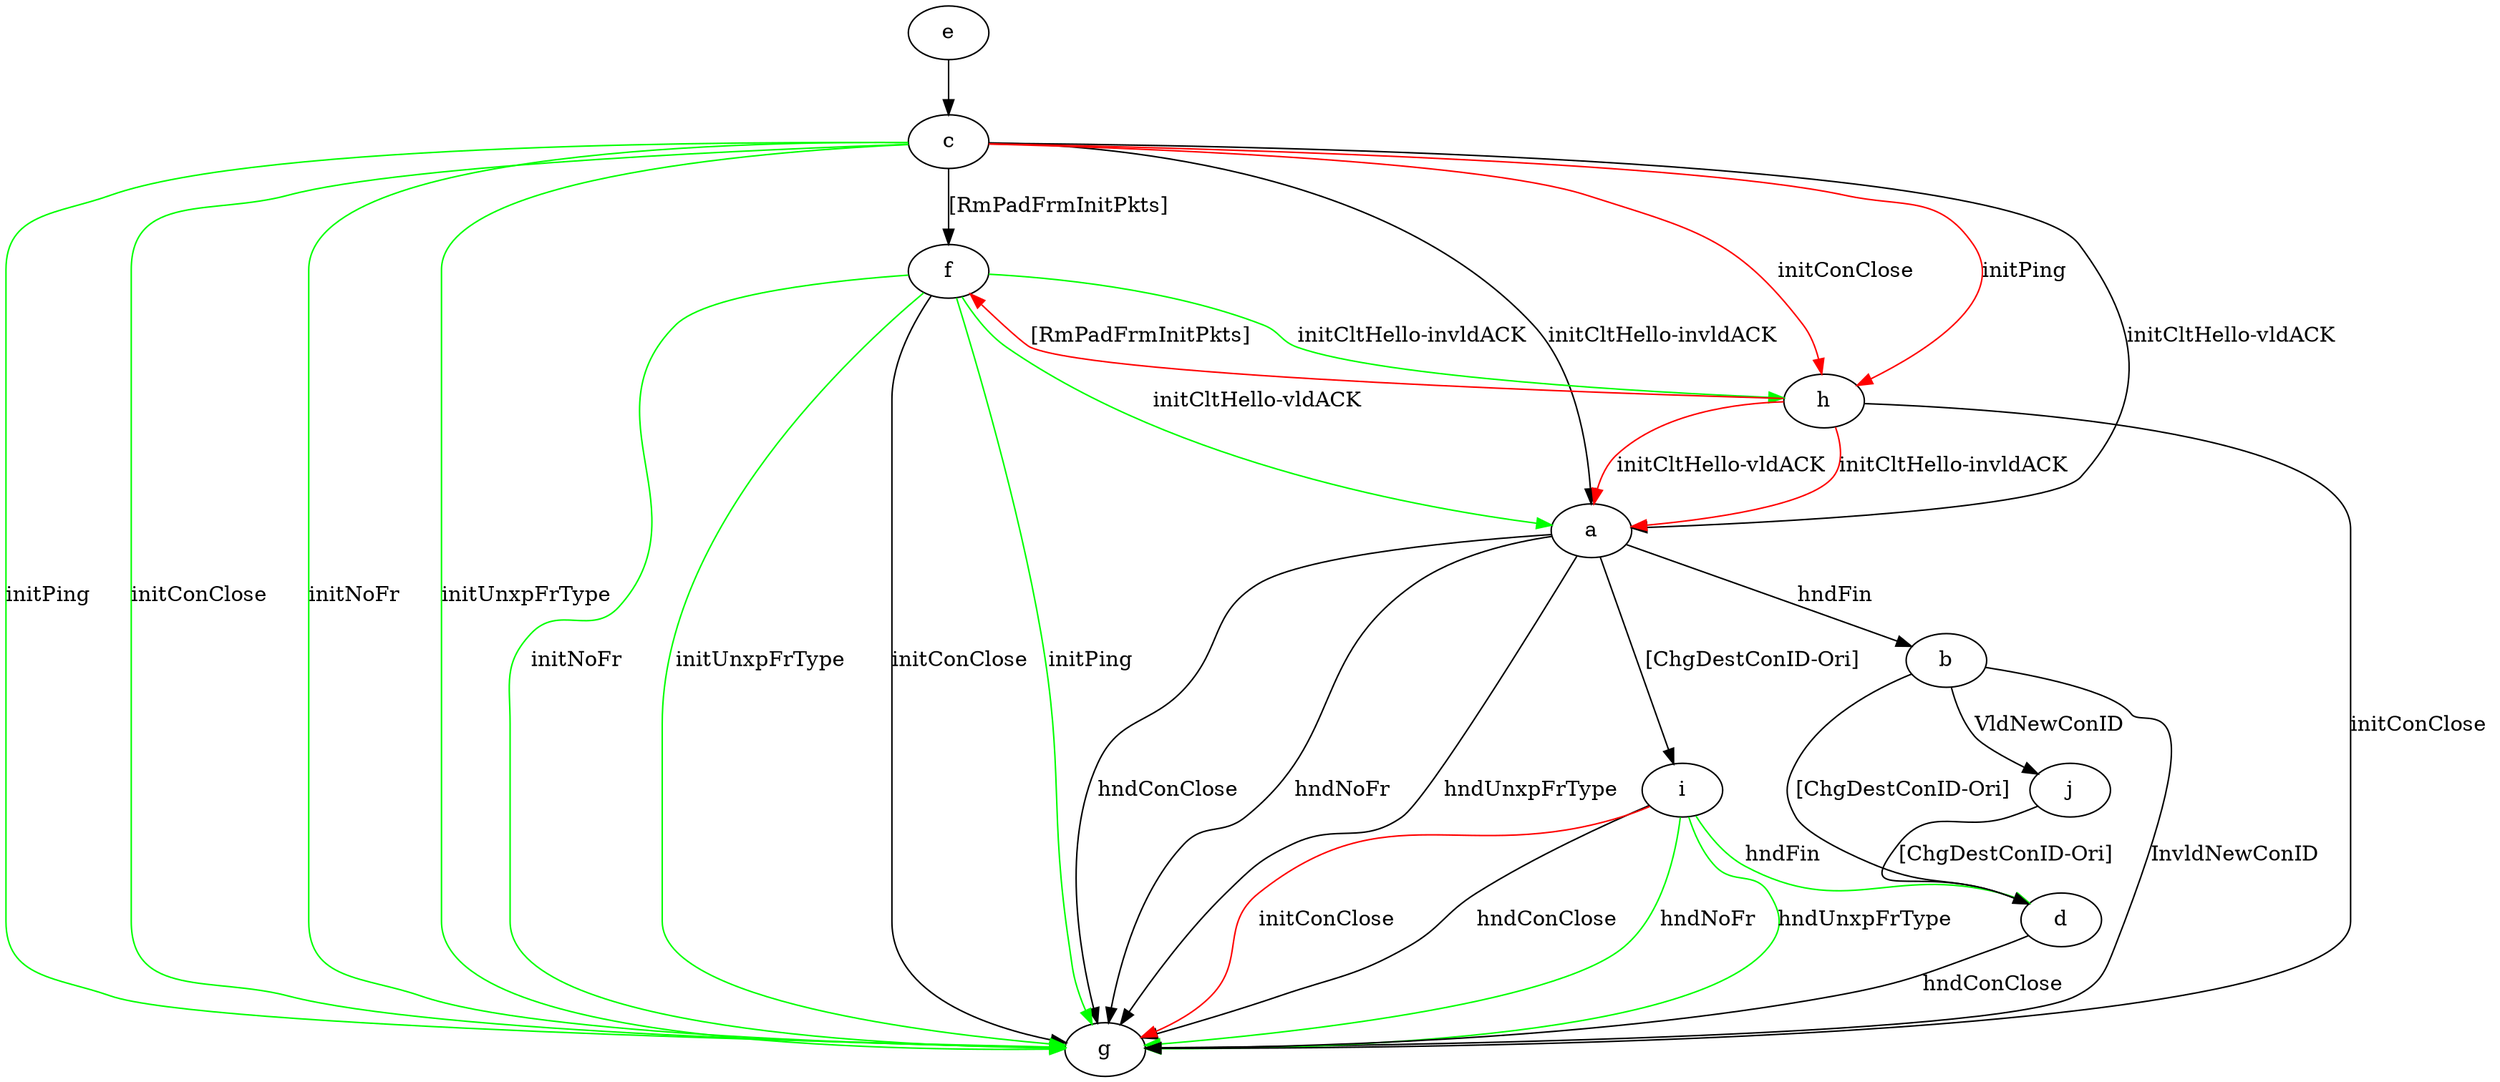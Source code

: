 digraph "" {
	a -> b	[key=0,
		label="hndFin "];
	a -> g	[key=0,
		label="hndConClose "];
	a -> g	[key=1,
		label="hndNoFr "];
	a -> g	[key=2,
		label="hndUnxpFrType "];
	a -> i	[key=0,
		label="[ChgDestConID-Ori] "];
	b -> d	[key=0,
		label="[ChgDestConID-Ori] "];
	b -> g	[key=0,
		label="InvldNewConID "];
	b -> j	[key=0,
		label="VldNewConID "];
	c -> a	[key=0,
		label="initCltHello-vldACK "];
	c -> a	[key=1,
		label="initCltHello-invldACK "];
	c -> f	[key=0,
		label="[RmPadFrmInitPkts] "];
	c -> g	[key=0,
		color=green,
		label="initPing "];
	c -> g	[key=1,
		color=green,
		label="initConClose "];
	c -> g	[key=2,
		color=green,
		label="initNoFr "];
	c -> g	[key=3,
		color=green,
		label="initUnxpFrType "];
	c -> h	[key=0,
		color=red,
		label="initPing "];
	c -> h	[key=1,
		color=red,
		label="initConClose "];
	d -> g	[key=0,
		label="hndConClose "];
	e -> c	[key=0];
	f -> a	[key=0,
		color=green,
		label="initCltHello-vldACK "];
	f -> g	[key=0,
		label="initConClose "];
	f -> g	[key=1,
		color=green,
		label="initPing "];
	f -> g	[key=2,
		color=green,
		label="initNoFr "];
	f -> g	[key=3,
		color=green,
		label="initUnxpFrType "];
	f -> h	[key=0,
		color=green,
		label="initCltHello-invldACK "];
	h -> a	[key=0,
		color=red,
		label="initCltHello-vldACK "];
	h -> a	[key=1,
		color=red,
		label="initCltHello-invldACK "];
	h -> f	[key=0,
		color=red,
		label="[RmPadFrmInitPkts] "];
	h -> g	[key=0,
		label="initConClose "];
	i -> d	[key=0,
		color=green,
		label="hndFin "];
	i -> g	[key=0,
		label="hndConClose "];
	i -> g	[key=1,
		color=green,
		label="hndNoFr "];
	i -> g	[key=2,
		color=green,
		label="hndUnxpFrType "];
	i -> g	[key=3,
		color=red,
		label="initConClose "];
	j -> d	[key=0,
		label="[ChgDestConID-Ori] "];
}
